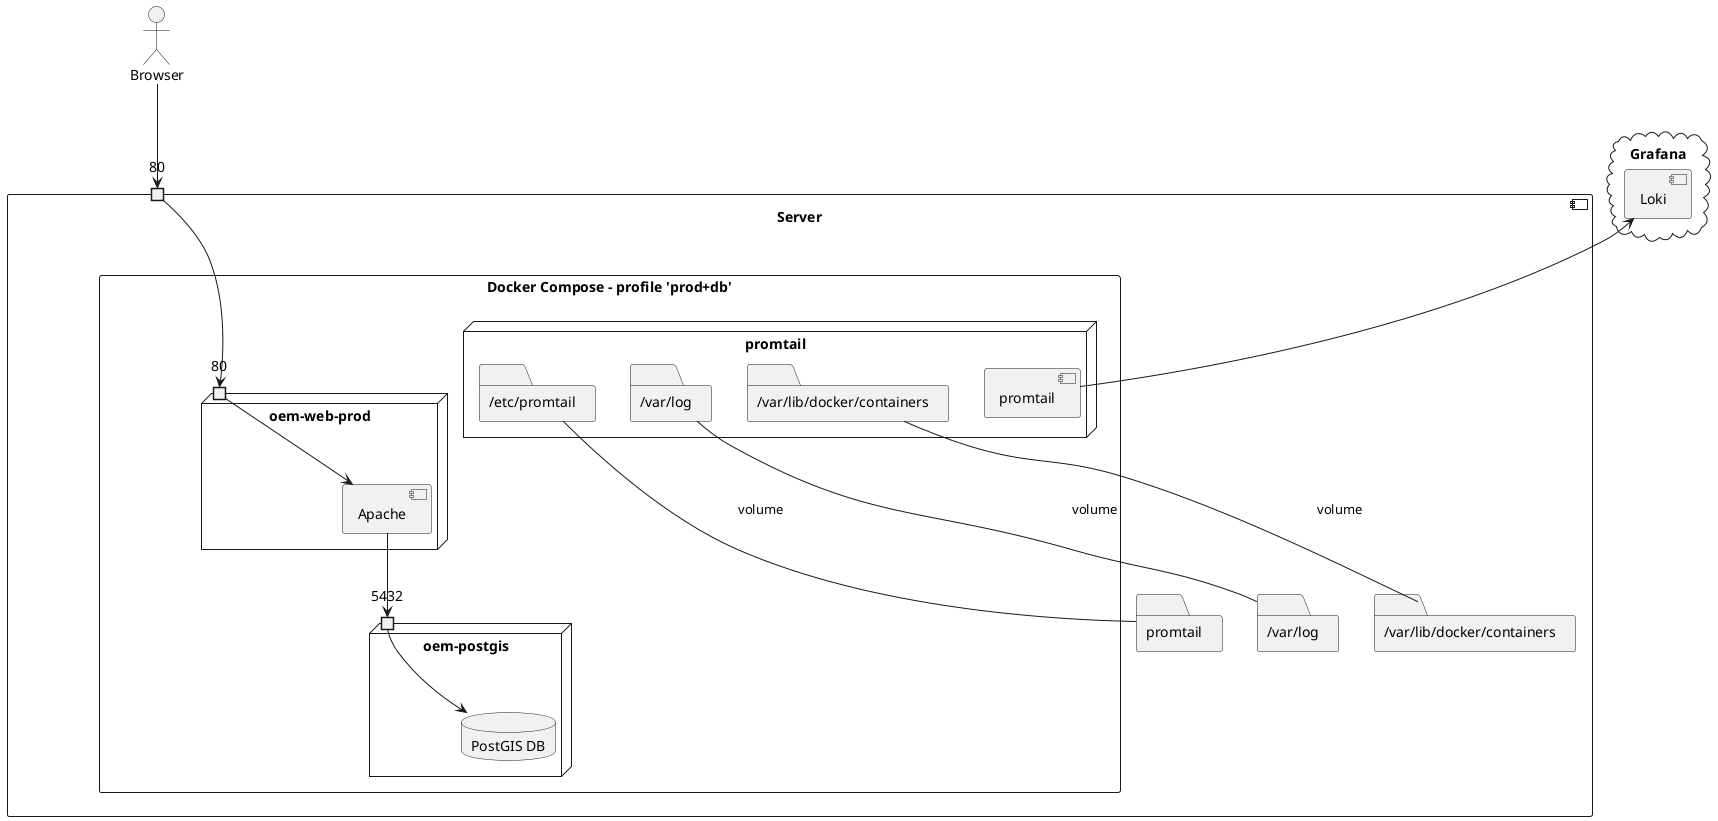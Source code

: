 @startuml prod+db_deployment

actor Browser
component Server {
  port "80" as 80docker
  rectangle "Docker Compose - profile 'prod+db'" as docker {
    node "oem-postgis" {
      port 5432 as 5432db
      database "PostGIS DB" as db
    }
    node promtail {
      component promtail as promInst
      folder "/etc/promtail" as promRem
      folder "/var/log" as logRem
      folder "/var/lib/docker/containers" as contRem
    }
    node "oem-web-prod" {
      port "80" as 80webProd
      component Apache
    }
  }
  folder "promtail" as promLoc
  folder "/var/log" as logLoc
  folder "/var/lib/docker/containers" as contLoc
}
cloud Grafana {
  component Loki
}
Loki <-- promInst

promRem --- promLoc : volume
logRem --- logLoc : volume
contRem --- contLoc : volume

Apache --> 5432db

Browser --> 80docker

80docker --> 80webProd

80webProd --> Apache
5432db --> db

@enduml
